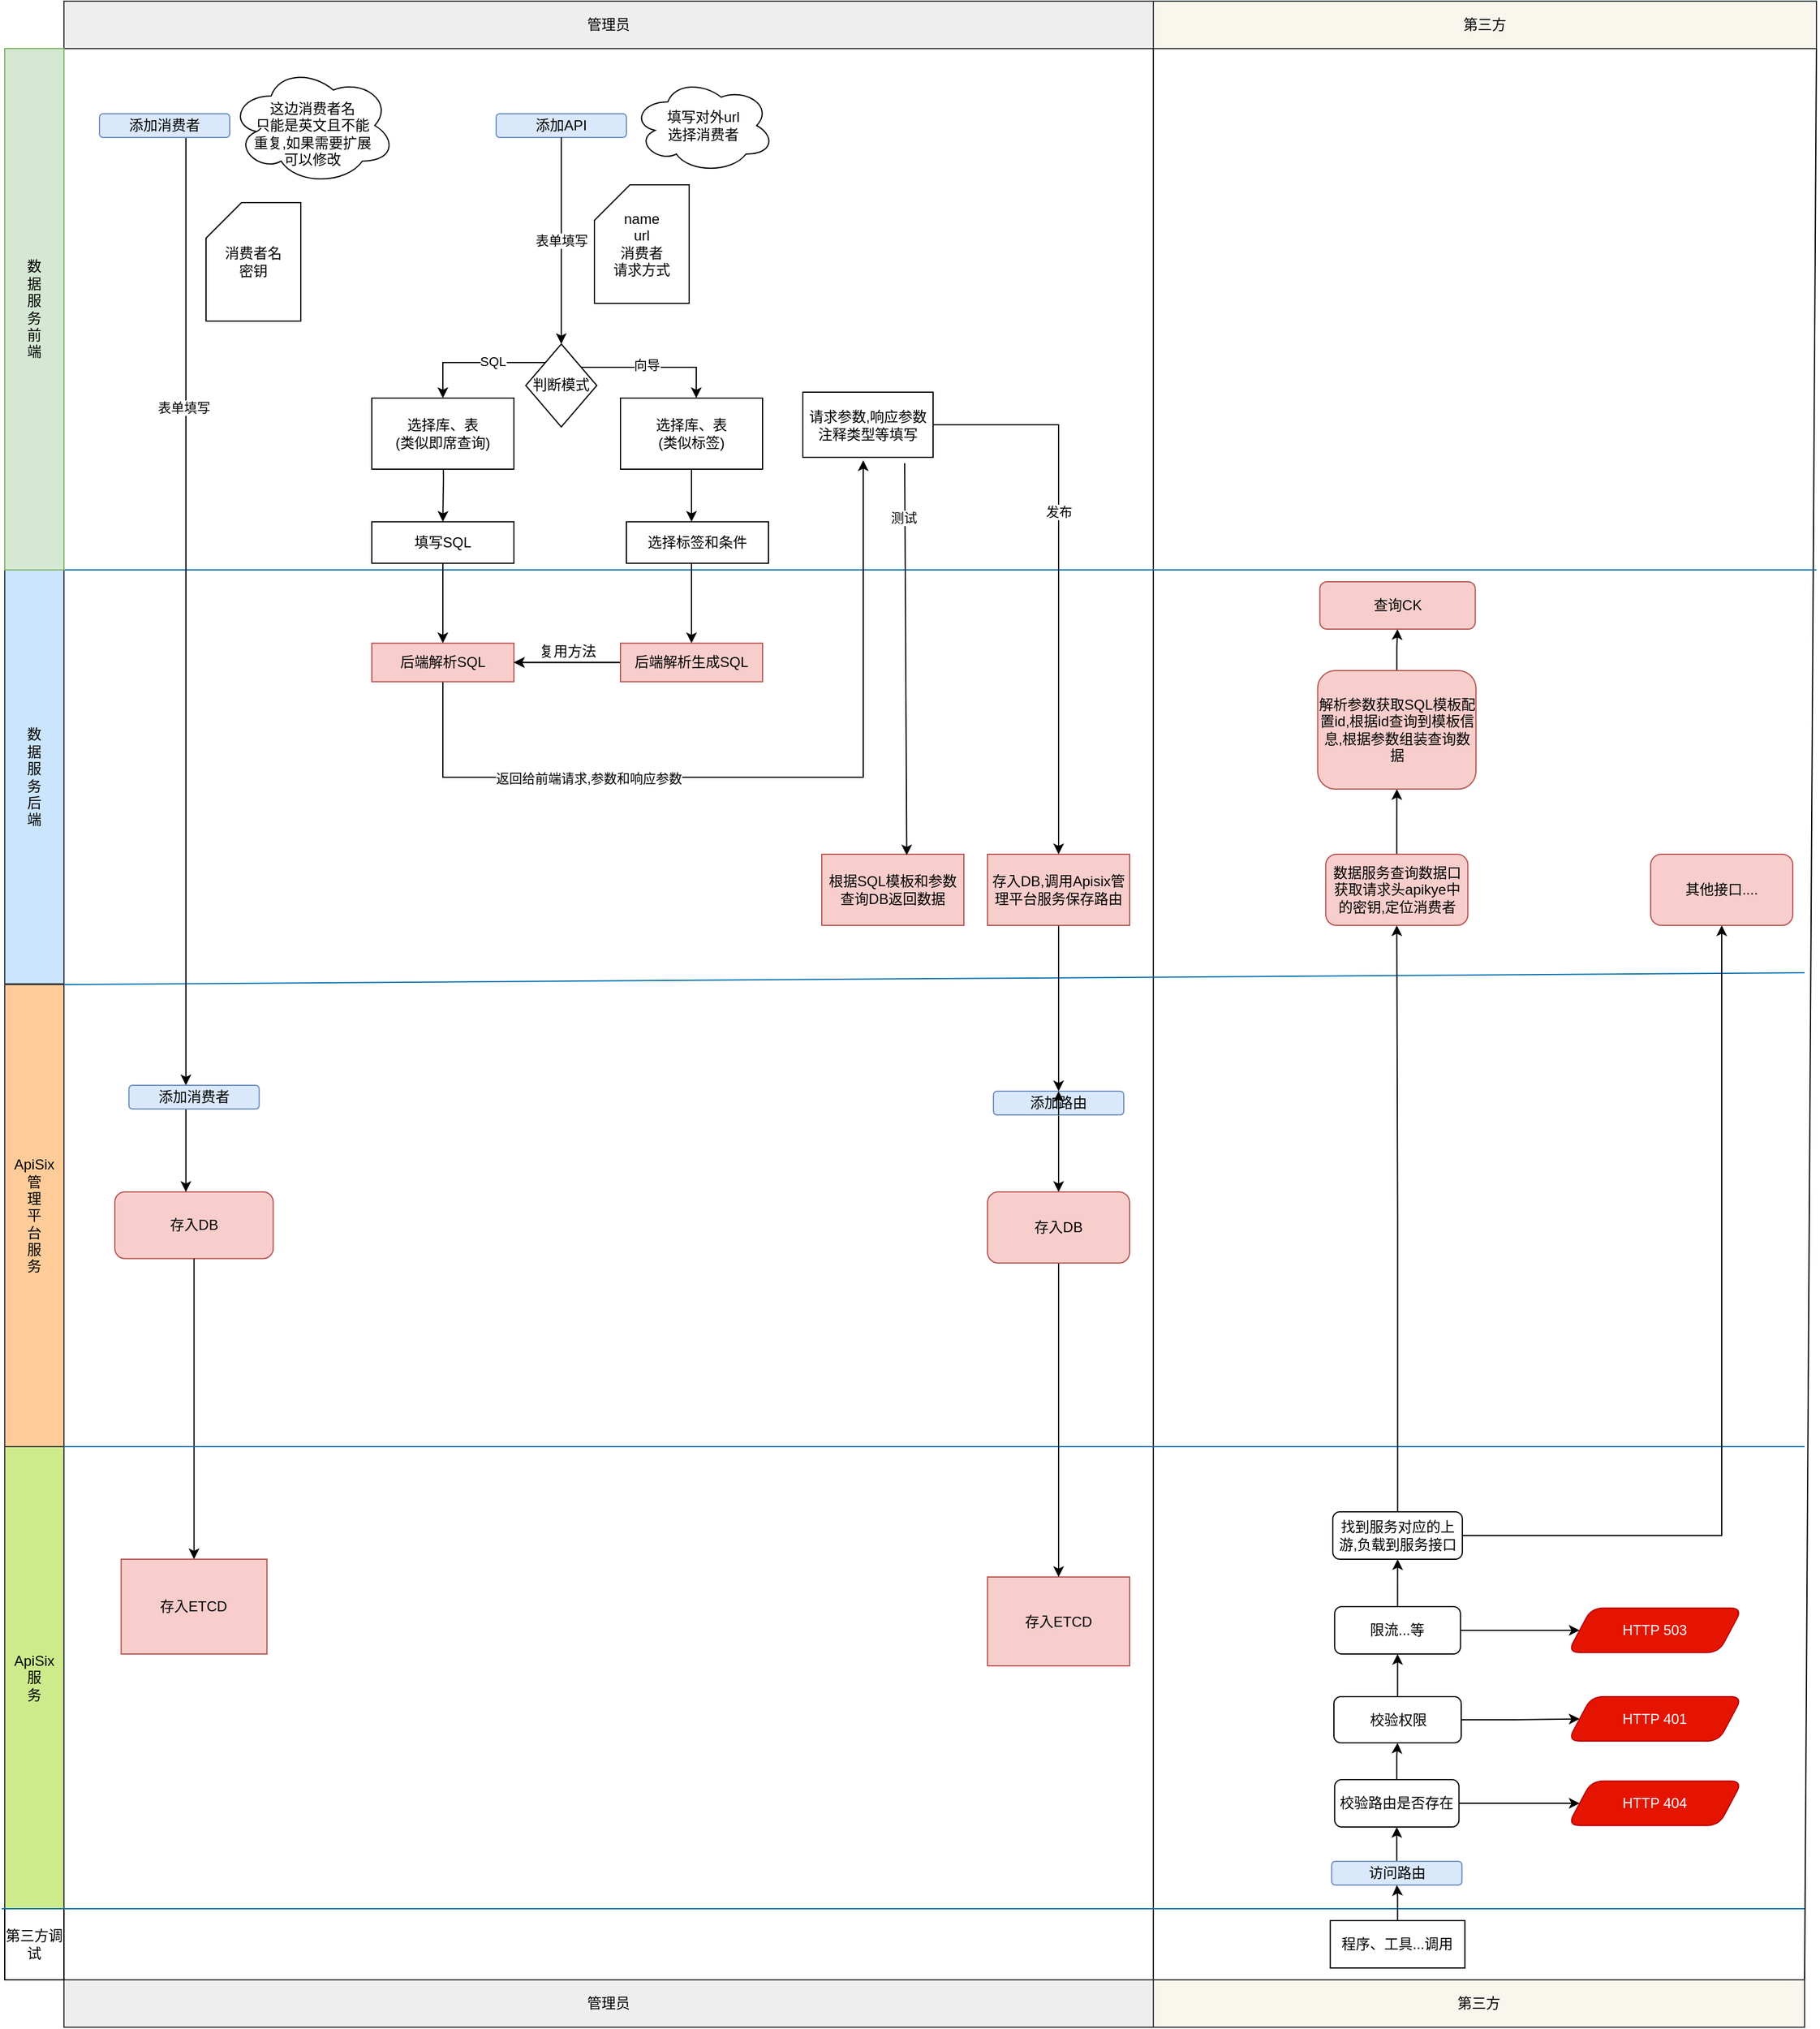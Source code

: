 <mxfile version="21.1.0" type="github">
  <diagram id="prtHgNgQTEPvFCAcTncT" name="Page-1">
    <mxGraphModel dx="1803" dy="657" grid="1" gridSize="10" guides="1" tooltips="1" connect="1" arrows="1" fold="1" page="1" pageScale="1" pageWidth="827" pageHeight="1169" math="0" shadow="0">
      <root>
        <mxCell id="0" />
        <mxCell id="1" parent="0" />
        <mxCell id="ZB7MQ0_9RwX-2OkOB3dx-78" value="" style="rounded=0;whiteSpace=wrap;html=1;" parent="1" vertex="1">
          <mxGeometry x="100" y="20" width="1480" height="40" as="geometry" />
        </mxCell>
        <mxCell id="ZB7MQ0_9RwX-2OkOB3dx-80" value="" style="rounded=0;whiteSpace=wrap;html=1;" parent="1" vertex="1">
          <mxGeometry x="50" y="60" width="50" height="1570" as="geometry" />
        </mxCell>
        <mxCell id="ZB7MQ0_9RwX-2OkOB3dx-87" value="数&lt;br&gt;据&lt;br&gt;服&lt;br&gt;务&lt;br&gt;后&lt;br&gt;端" style="rounded=0;whiteSpace=wrap;html=1;fillColor=#cce5ff;strokeColor=#36393d;" parent="1" vertex="1">
          <mxGeometry x="50" y="500" width="50" height="349.37" as="geometry" />
        </mxCell>
        <mxCell id="ZB7MQ0_9RwX-2OkOB3dx-88" value="ApiSix&lt;br&gt;管&lt;br&gt;理&lt;br&gt;平&lt;br&gt;台&lt;br&gt;服&lt;br&gt;务" style="rounded=0;whiteSpace=wrap;html=1;fillColor=#ffcc99;strokeColor=#36393d;" parent="1" vertex="1">
          <mxGeometry x="50" y="850" width="50" height="390" as="geometry" />
        </mxCell>
        <mxCell id="ZB7MQ0_9RwX-2OkOB3dx-89" value="ApiSix&lt;br&gt;服&lt;br&gt;务" style="rounded=0;whiteSpace=wrap;html=1;fillColor=#cdeb8b;strokeColor=#36393d;" parent="1" vertex="1">
          <mxGeometry x="50" y="1240" width="50" height="390" as="geometry" />
        </mxCell>
        <mxCell id="ZB7MQ0_9RwX-2OkOB3dx-172" style="edgeStyle=orthogonalEdgeStyle;rounded=0;orthogonalLoop=1;jettySize=auto;html=1;exitX=0.5;exitY=1;exitDx=0;exitDy=0;" parent="1" edge="1">
          <mxGeometry relative="1" as="geometry">
            <mxPoint x="209.88" y="921.25" as="sourcePoint" />
            <mxPoint x="209.88" y="921.25" as="targetPoint" />
          </mxGeometry>
        </mxCell>
        <mxCell id="ZB7MQ0_9RwX-2OkOB3dx-173" value="存入DB" style="whiteSpace=wrap;html=1;rounded=1;glass=0;shadow=0;fillColor=#f8cecc;strokeColor=#b85450;" parent="1" vertex="1">
          <mxGeometry x="142.99" y="1025" width="133.75" height="56.25" as="geometry" />
        </mxCell>
        <mxCell id="ZB7MQ0_9RwX-2OkOB3dx-208" value="" style="edgeStyle=orthogonalEdgeStyle;rounded=0;orthogonalLoop=1;jettySize=auto;html=1;entryX=0.5;entryY=0;entryDx=0;entryDy=0;exitX=0.5;exitY=1;exitDx=0;exitDy=0;" parent="1" source="ZB7MQ0_9RwX-2OkOB3dx-173" target="ZB7MQ0_9RwX-2OkOB3dx-206" edge="1">
          <mxGeometry relative="1" as="geometry">
            <mxPoint x="209.875" y="1285.62" as="targetPoint" />
            <mxPoint x="209.865" y="1204.25" as="sourcePoint" />
          </mxGeometry>
        </mxCell>
        <mxCell id="ZB7MQ0_9RwX-2OkOB3dx-202" value="管理员" style="rounded=0;whiteSpace=wrap;html=1;fillColor=#eeeeee;strokeColor=#36393d;" parent="1" vertex="1">
          <mxGeometry x="100" y="20" width="920" height="40" as="geometry" />
        </mxCell>
        <mxCell id="ZB7MQ0_9RwX-2OkOB3dx-204" value="第三方" style="rounded=0;whiteSpace=wrap;html=1;fillColor=#f9f7ed;strokeColor=#36393d;" parent="1" vertex="1">
          <mxGeometry x="1020" y="20" width="560" height="40" as="geometry" />
        </mxCell>
        <mxCell id="ZB7MQ0_9RwX-2OkOB3dx-206" value="存入ETCD" style="whiteSpace=wrap;html=1;rounded=0;fillColor=#f8cecc;strokeColor=#b85450;" parent="1" vertex="1">
          <mxGeometry x="148.3" y="1335" width="123.13" height="80" as="geometry" />
        </mxCell>
        <mxCell id="ZB7MQ0_9RwX-2OkOB3dx-211" value="" style="endArrow=none;html=1;rounded=0;exitX=0;exitY=0;exitDx=0;exitDy=0;" parent="1" source="CbXir0T19oJh18a0q4G_-51" edge="1">
          <mxGeometry width="50" height="50" relative="1" as="geometry">
            <mxPoint x="1020" y="1630" as="sourcePoint" />
            <mxPoint x="1020" y="60" as="targetPoint" />
          </mxGeometry>
        </mxCell>
        <mxCell id="ZB7MQ0_9RwX-2OkOB3dx-213" value="" style="endArrow=none;html=1;rounded=0;fillColor=#1ba1e2;strokeColor=#006EAF;" parent="1" edge="1">
          <mxGeometry width="50" height="50" relative="1" as="geometry">
            <mxPoint x="100" y="1240" as="sourcePoint" />
            <mxPoint x="1570" y="1240" as="targetPoint" />
          </mxGeometry>
        </mxCell>
        <mxCell id="ZB7MQ0_9RwX-2OkOB3dx-214" value="" style="endArrow=none;html=1;rounded=0;fillColor=#1ba1e2;strokeColor=#006EAF;" parent="1" edge="1">
          <mxGeometry width="50" height="50" relative="1" as="geometry">
            <mxPoint x="100" y="850" as="sourcePoint" />
            <mxPoint x="1570" y="840" as="targetPoint" />
          </mxGeometry>
        </mxCell>
        <mxCell id="ZB7MQ0_9RwX-2OkOB3dx-217" value="" style="rounded=0;whiteSpace=wrap;html=1;" parent="1" vertex="1">
          <mxGeometry x="100" y="1690" width="1470" height="40" as="geometry" />
        </mxCell>
        <mxCell id="ZB7MQ0_9RwX-2OkOB3dx-224" value="" style="edgeStyle=orthogonalEdgeStyle;rounded=0;orthogonalLoop=1;jettySize=auto;html=1;" parent="1" source="ZB7MQ0_9RwX-2OkOB3dx-222" target="ZB7MQ0_9RwX-2OkOB3dx-223" edge="1">
          <mxGeometry relative="1" as="geometry" />
        </mxCell>
        <mxCell id="ZB7MQ0_9RwX-2OkOB3dx-222" value="访问路由" style="rounded=1;whiteSpace=wrap;html=1;fillColor=#dae8fc;strokeColor=#6c8ebf;gradientColor=none;glass=0;shadow=0;" parent="1" vertex="1">
          <mxGeometry x="1170.63" y="1590" width="110" height="20" as="geometry" />
        </mxCell>
        <mxCell id="ZB7MQ0_9RwX-2OkOB3dx-226" value="" style="edgeStyle=orthogonalEdgeStyle;rounded=0;orthogonalLoop=1;jettySize=auto;html=1;" parent="1" source="ZB7MQ0_9RwX-2OkOB3dx-223" target="ZB7MQ0_9RwX-2OkOB3dx-225" edge="1">
          <mxGeometry relative="1" as="geometry" />
        </mxCell>
        <mxCell id="ZB7MQ0_9RwX-2OkOB3dx-252" value="" style="edgeStyle=orthogonalEdgeStyle;rounded=0;orthogonalLoop=1;jettySize=auto;html=1;" parent="1" source="ZB7MQ0_9RwX-2OkOB3dx-223" target="ZB7MQ0_9RwX-2OkOB3dx-251" edge="1">
          <mxGeometry relative="1" as="geometry" />
        </mxCell>
        <mxCell id="ZB7MQ0_9RwX-2OkOB3dx-223" value="校验路由是否存在" style="whiteSpace=wrap;html=1;rounded=1;glass=0;shadow=0;" parent="1" vertex="1">
          <mxGeometry x="1173.13" y="1521" width="105" height="40" as="geometry" />
        </mxCell>
        <mxCell id="ZB7MQ0_9RwX-2OkOB3dx-228" value="" style="edgeStyle=orthogonalEdgeStyle;rounded=0;orthogonalLoop=1;jettySize=auto;html=1;" parent="1" source="ZB7MQ0_9RwX-2OkOB3dx-225" target="ZB7MQ0_9RwX-2OkOB3dx-227" edge="1">
          <mxGeometry relative="1" as="geometry" />
        </mxCell>
        <mxCell id="ZB7MQ0_9RwX-2OkOB3dx-250" value="" style="edgeStyle=orthogonalEdgeStyle;rounded=0;orthogonalLoop=1;jettySize=auto;html=1;" parent="1" source="ZB7MQ0_9RwX-2OkOB3dx-225" target="ZB7MQ0_9RwX-2OkOB3dx-249" edge="1">
          <mxGeometry relative="1" as="geometry" />
        </mxCell>
        <mxCell id="ZB7MQ0_9RwX-2OkOB3dx-225" value="校验权限" style="whiteSpace=wrap;html=1;rounded=1;glass=0;shadow=0;" parent="1" vertex="1">
          <mxGeometry x="1172.5" y="1451" width="107.5" height="39" as="geometry" />
        </mxCell>
        <mxCell id="ZB7MQ0_9RwX-2OkOB3dx-230" value="" style="edgeStyle=orthogonalEdgeStyle;rounded=0;orthogonalLoop=1;jettySize=auto;html=1;" parent="1" source="ZB7MQ0_9RwX-2OkOB3dx-227" target="ZB7MQ0_9RwX-2OkOB3dx-229" edge="1">
          <mxGeometry relative="1" as="geometry" />
        </mxCell>
        <mxCell id="ZB7MQ0_9RwX-2OkOB3dx-248" value="" style="edgeStyle=orthogonalEdgeStyle;rounded=0;orthogonalLoop=1;jettySize=auto;html=1;" parent="1" source="ZB7MQ0_9RwX-2OkOB3dx-227" target="ZB7MQ0_9RwX-2OkOB3dx-247" edge="1">
          <mxGeometry relative="1" as="geometry" />
        </mxCell>
        <mxCell id="ZB7MQ0_9RwX-2OkOB3dx-227" value="限流...等" style="whiteSpace=wrap;html=1;rounded=1;glass=0;shadow=0;" parent="1" vertex="1">
          <mxGeometry x="1173.13" y="1375" width="106.25" height="40" as="geometry" />
        </mxCell>
        <mxCell id="ZB7MQ0_9RwX-2OkOB3dx-234" value="" style="edgeStyle=orthogonalEdgeStyle;rounded=0;orthogonalLoop=1;jettySize=auto;html=1;" parent="1" source="ZB7MQ0_9RwX-2OkOB3dx-229" target="ZB7MQ0_9RwX-2OkOB3dx-233" edge="1">
          <mxGeometry relative="1" as="geometry" />
        </mxCell>
        <mxCell id="ZB7MQ0_9RwX-2OkOB3dx-239" value="" style="edgeStyle=orthogonalEdgeStyle;rounded=0;orthogonalLoop=1;jettySize=auto;html=1;entryX=0.5;entryY=1;entryDx=0;entryDy=0;" parent="1" source="ZB7MQ0_9RwX-2OkOB3dx-229" target="ZB7MQ0_9RwX-2OkOB3dx-237" edge="1">
          <mxGeometry relative="1" as="geometry">
            <mxPoint x="1370.03" y="1229" as="targetPoint" />
          </mxGeometry>
        </mxCell>
        <mxCell id="ZB7MQ0_9RwX-2OkOB3dx-229" value="找到服务对应的上游,负载到服务接口" style="whiteSpace=wrap;html=1;rounded=1;glass=0;shadow=0;" parent="1" vertex="1">
          <mxGeometry x="1171.57" y="1295" width="109.38" height="40" as="geometry" />
        </mxCell>
        <mxCell id="ZB7MQ0_9RwX-2OkOB3dx-236" value="" style="edgeStyle=orthogonalEdgeStyle;rounded=0;orthogonalLoop=1;jettySize=auto;html=1;" parent="1" source="ZB7MQ0_9RwX-2OkOB3dx-233" target="ZB7MQ0_9RwX-2OkOB3dx-235" edge="1">
          <mxGeometry relative="1" as="geometry" />
        </mxCell>
        <mxCell id="ZB7MQ0_9RwX-2OkOB3dx-233" value="数据服务查询数据口&lt;br&gt;获取请求头apikye中的密钥,定位消费者" style="whiteSpace=wrap;html=1;rounded=1;glass=0;shadow=0;fillColor=#f8cecc;strokeColor=#b85450;" parent="1" vertex="1">
          <mxGeometry x="1165.625" y="740" width="120" height="60" as="geometry" />
        </mxCell>
        <mxCell id="ZB7MQ0_9RwX-2OkOB3dx-241" value="" style="edgeStyle=orthogonalEdgeStyle;rounded=0;orthogonalLoop=1;jettySize=auto;html=1;" parent="1" source="ZB7MQ0_9RwX-2OkOB3dx-235" target="ZB7MQ0_9RwX-2OkOB3dx-240" edge="1">
          <mxGeometry relative="1" as="geometry" />
        </mxCell>
        <mxCell id="ZB7MQ0_9RwX-2OkOB3dx-235" value="解析参数获取SQL模板配置id,根据id查询到模板信息,根据参数组装查询数据" style="whiteSpace=wrap;html=1;rounded=1;glass=0;shadow=0;fillColor=#f8cecc;strokeColor=#b85450;" parent="1" vertex="1">
          <mxGeometry x="1158.79" y="585" width="133.66" height="100" as="geometry" />
        </mxCell>
        <mxCell id="ZB7MQ0_9RwX-2OkOB3dx-237" value="其他接口...." style="whiteSpace=wrap;html=1;rounded=1;glass=0;shadow=0;fillColor=#f8cecc;strokeColor=#b85450;" parent="1" vertex="1">
          <mxGeometry x="1440.005" y="740" width="120" height="60" as="geometry" />
        </mxCell>
        <mxCell id="ZB7MQ0_9RwX-2OkOB3dx-240" value="查询CK" style="whiteSpace=wrap;html=1;rounded=1;glass=0;shadow=0;fillColor=#f8cecc;strokeColor=#b85450;" parent="1" vertex="1">
          <mxGeometry x="1160.64" y="510" width="131.21" height="40" as="geometry" />
        </mxCell>
        <mxCell id="ZB7MQ0_9RwX-2OkOB3dx-242" value="" style="endArrow=none;html=1;rounded=0;exitX=1;exitY=0;exitDx=0;exitDy=0;" parent="1" source="CbXir0T19oJh18a0q4G_-51" edge="1">
          <mxGeometry width="50" height="50" relative="1" as="geometry">
            <mxPoint x="1570" y="1680" as="sourcePoint" />
            <mxPoint x="1580" y="60" as="targetPoint" />
          </mxGeometry>
        </mxCell>
        <mxCell id="ZB7MQ0_9RwX-2OkOB3dx-247" value="HTTP 503" style="shape=parallelogram;perimeter=parallelogramPerimeter;whiteSpace=wrap;html=1;fixedSize=1;rounded=1;glass=0;shadow=0;fillColor=#e51400;fontColor=#ffffff;strokeColor=#B20000;" parent="1" vertex="1">
          <mxGeometry x="1370" y="1376.25" width="147.49" height="37.5" as="geometry" />
        </mxCell>
        <mxCell id="ZB7MQ0_9RwX-2OkOB3dx-249" value="HTTP 401" style="shape=parallelogram;perimeter=parallelogramPerimeter;whiteSpace=wrap;html=1;fixedSize=1;rounded=1;glass=0;shadow=0;fillColor=#e51400;fontColor=#ffffff;strokeColor=#B20000;" parent="1" vertex="1">
          <mxGeometry x="1370" y="1451" width="147.49" height="37.5" as="geometry" />
        </mxCell>
        <mxCell id="ZB7MQ0_9RwX-2OkOB3dx-251" value="HTTP 404" style="shape=parallelogram;perimeter=parallelogramPerimeter;whiteSpace=wrap;html=1;fixedSize=1;rounded=1;glass=0;shadow=0;fillColor=#e51400;fontColor=#ffffff;strokeColor=#B20000;" parent="1" vertex="1">
          <mxGeometry x="1370" y="1522.25" width="147.49" height="37.5" as="geometry" />
        </mxCell>
        <mxCell id="CbXir0T19oJh18a0q4G_-4" value="" style="endArrow=none;html=1;rounded=0;fillColor=#1ba1e2;strokeColor=#006EAF;" edge="1" parent="1">
          <mxGeometry width="50" height="50" relative="1" as="geometry">
            <mxPoint x="100" y="500" as="sourcePoint" />
            <mxPoint x="1580" y="500" as="targetPoint" />
          </mxGeometry>
        </mxCell>
        <mxCell id="CbXir0T19oJh18a0q4G_-6" value="数&lt;br&gt;据&lt;br&gt;服&lt;br&gt;务&lt;br&gt;前&lt;br&gt;端" style="rounded=0;whiteSpace=wrap;html=1;fillColor=#d5e8d4;strokeColor=#82b366;" vertex="1" parent="1">
          <mxGeometry x="50" y="60" width="50" height="440" as="geometry" />
        </mxCell>
        <mxCell id="CbXir0T19oJh18a0q4G_-39" value="" style="edgeStyle=orthogonalEdgeStyle;rounded=0;orthogonalLoop=1;jettySize=auto;html=1;" edge="1" parent="1" source="CbXir0T19oJh18a0q4G_-34" target="CbXir0T19oJh18a0q4G_-47">
          <mxGeometry relative="1" as="geometry">
            <mxPoint x="183" y="305" as="targetPoint" />
            <Array as="points">
              <mxPoint x="203" y="705" />
              <mxPoint x="203" y="705" />
            </Array>
          </mxGeometry>
        </mxCell>
        <mxCell id="CbXir0T19oJh18a0q4G_-49" value="表单填写" style="edgeLabel;html=1;align=center;verticalAlign=middle;resizable=0;points=[];" vertex="1" connectable="0" parent="CbXir0T19oJh18a0q4G_-39">
          <mxGeometry x="-0.43" y="-2" relative="1" as="geometry">
            <mxPoint as="offset" />
          </mxGeometry>
        </mxCell>
        <mxCell id="CbXir0T19oJh18a0q4G_-34" value="添加消费者" style="rounded=1;whiteSpace=wrap;html=1;fillColor=#dae8fc;strokeColor=#6c8ebf;gradientColor=none;glass=0;shadow=0;" vertex="1" parent="1">
          <mxGeometry x="130" y="115" width="110" height="20" as="geometry" />
        </mxCell>
        <mxCell id="CbXir0T19oJh18a0q4G_-45" value="消费者名&lt;br style=&quot;border-color: var(--border-color);&quot;&gt;密钥" style="shape=card;whiteSpace=wrap;html=1;" vertex="1" parent="1">
          <mxGeometry x="220" y="190" width="80" height="100" as="geometry" />
        </mxCell>
        <mxCell id="CbXir0T19oJh18a0q4G_-48" value="" style="edgeStyle=orthogonalEdgeStyle;rounded=0;orthogonalLoop=1;jettySize=auto;html=1;" edge="1" parent="1" source="CbXir0T19oJh18a0q4G_-47" target="ZB7MQ0_9RwX-2OkOB3dx-173">
          <mxGeometry relative="1" as="geometry">
            <Array as="points">
              <mxPoint x="203" y="975" />
              <mxPoint x="203" y="975" />
            </Array>
          </mxGeometry>
        </mxCell>
        <mxCell id="CbXir0T19oJh18a0q4G_-47" value="添加消费者" style="rounded=1;whiteSpace=wrap;html=1;fillColor=#dae8fc;strokeColor=#6c8ebf;gradientColor=none;glass=0;shadow=0;" vertex="1" parent="1">
          <mxGeometry x="154.87" y="935" width="110" height="20" as="geometry" />
        </mxCell>
        <mxCell id="CbXir0T19oJh18a0q4G_-50" value="管理员" style="rounded=0;whiteSpace=wrap;html=1;fillColor=#eeeeee;strokeColor=#36393d;" vertex="1" parent="1">
          <mxGeometry x="100" y="1690" width="920" height="40" as="geometry" />
        </mxCell>
        <mxCell id="CbXir0T19oJh18a0q4G_-51" value="第三方" style="rounded=0;whiteSpace=wrap;html=1;fillColor=#f9f7ed;strokeColor=#36393d;" vertex="1" parent="1">
          <mxGeometry x="1020" y="1690" width="550" height="40" as="geometry" />
        </mxCell>
        <mxCell id="CbXir0T19oJh18a0q4G_-54" value="第三方调试" style="rounded=0;whiteSpace=wrap;html=1;" vertex="1" parent="1">
          <mxGeometry x="50" y="1630" width="50" height="60" as="geometry" />
        </mxCell>
        <mxCell id="CbXir0T19oJh18a0q4G_-55" value="" style="endArrow=none;html=1;rounded=0;fillColor=#1ba1e2;strokeColor=#006EAF;" edge="1" parent="1">
          <mxGeometry width="50" height="50" relative="1" as="geometry">
            <mxPoint x="47.49" y="1630" as="sourcePoint" />
            <mxPoint x="1570" y="1630" as="targetPoint" />
          </mxGeometry>
        </mxCell>
        <mxCell id="CbXir0T19oJh18a0q4G_-62" value="" style="edgeStyle=orthogonalEdgeStyle;rounded=0;orthogonalLoop=1;jettySize=auto;html=1;entryX=0.5;entryY=1;entryDx=0;entryDy=0;" edge="1" parent="1" source="CbXir0T19oJh18a0q4G_-56" target="ZB7MQ0_9RwX-2OkOB3dx-222">
          <mxGeometry relative="1" as="geometry">
            <mxPoint x="1108.833" y="1580" as="targetPoint" />
          </mxGeometry>
        </mxCell>
        <mxCell id="CbXir0T19oJh18a0q4G_-56" value="程序、工具...调用" style="whiteSpace=wrap;html=1;" vertex="1" parent="1">
          <mxGeometry x="1169.39" y="1640" width="113.74" height="40" as="geometry" />
        </mxCell>
        <mxCell id="CbXir0T19oJh18a0q4G_-182" value="" style="edgeStyle=orthogonalEdgeStyle;rounded=0;orthogonalLoop=1;jettySize=auto;html=1;exitX=1;exitY=0;exitDx=0;exitDy=0;" edge="1" parent="1" source="CbXir0T19oJh18a0q4G_-186">
          <mxGeometry relative="1" as="geometry">
            <Array as="points">
              <mxPoint x="535" y="329" />
              <mxPoint x="634" y="329" />
            </Array>
            <mxPoint x="634" y="355" as="targetPoint" />
          </mxGeometry>
        </mxCell>
        <mxCell id="CbXir0T19oJh18a0q4G_-183" value="向导" style="edgeLabel;html=1;align=center;verticalAlign=middle;resizable=0;points=[];" vertex="1" connectable="0" parent="CbXir0T19oJh18a0q4G_-182">
          <mxGeometry x="-0.077" y="1" relative="1" as="geometry">
            <mxPoint y="-1" as="offset" />
          </mxGeometry>
        </mxCell>
        <mxCell id="CbXir0T19oJh18a0q4G_-184" value="" style="edgeStyle=orthogonalEdgeStyle;rounded=0;orthogonalLoop=1;jettySize=auto;html=1;entryX=0.5;entryY=0;entryDx=0;entryDy=0;" edge="1" parent="1" source="CbXir0T19oJh18a0q4G_-186" target="CbXir0T19oJh18a0q4G_-214">
          <mxGeometry relative="1" as="geometry">
            <mxPoint x="364" y="315" as="targetPoint" />
            <Array as="points">
              <mxPoint x="420" y="325" />
            </Array>
          </mxGeometry>
        </mxCell>
        <mxCell id="CbXir0T19oJh18a0q4G_-185" value="SQL" style="edgeLabel;html=1;align=center;verticalAlign=middle;resizable=0;points=[];" vertex="1" connectable="0" parent="CbXir0T19oJh18a0q4G_-184">
          <mxGeometry x="-0.233" y="-1" relative="1" as="geometry">
            <mxPoint as="offset" />
          </mxGeometry>
        </mxCell>
        <mxCell id="CbXir0T19oJh18a0q4G_-186" value="&lt;font face=&quot;Comic Sans MS&quot;&gt;判断模式&lt;/font&gt;" style="rhombus;whiteSpace=wrap;html=1;rounded=0;" vertex="1" parent="1">
          <mxGeometry x="490" y="309.37" width="60" height="70" as="geometry" />
        </mxCell>
        <mxCell id="CbXir0T19oJh18a0q4G_-187" value="" style="edgeStyle=orthogonalEdgeStyle;rounded=0;orthogonalLoop=1;jettySize=auto;html=1;" edge="1" parent="1" target="CbXir0T19oJh18a0q4G_-191">
          <mxGeometry relative="1" as="geometry">
            <mxPoint x="420" y="384.37" as="sourcePoint" />
          </mxGeometry>
        </mxCell>
        <mxCell id="CbXir0T19oJh18a0q4G_-188" value="" style="edgeStyle=orthogonalEdgeStyle;rounded=0;orthogonalLoop=1;jettySize=auto;html=1;exitX=0.5;exitY=1;exitDx=0;exitDy=0;" edge="1" parent="1" source="CbXir0T19oJh18a0q4G_-215">
          <mxGeometry relative="1" as="geometry">
            <mxPoint x="630" y="459.37" as="targetPoint" />
            <mxPoint x="630" y="425" as="sourcePoint" />
          </mxGeometry>
        </mxCell>
        <mxCell id="CbXir0T19oJh18a0q4G_-189" value="填写对外url&lt;br&gt;选择消费者" style="ellipse;shape=cloud;whiteSpace=wrap;html=1;" vertex="1" parent="1">
          <mxGeometry x="580" y="85" width="120" height="80" as="geometry" />
        </mxCell>
        <mxCell id="CbXir0T19oJh18a0q4G_-190" value="" style="edgeStyle=orthogonalEdgeStyle;rounded=0;orthogonalLoop=1;jettySize=auto;html=1;" edge="1" parent="1" source="CbXir0T19oJh18a0q4G_-191" target="CbXir0T19oJh18a0q4G_-196">
          <mxGeometry relative="1" as="geometry" />
        </mxCell>
        <mxCell id="CbXir0T19oJh18a0q4G_-191" value="填写SQL" style="whiteSpace=wrap;html=1;rounded=0;" vertex="1" parent="1">
          <mxGeometry x="360" y="459.37" width="120" height="35" as="geometry" />
        </mxCell>
        <mxCell id="CbXir0T19oJh18a0q4G_-192" value="" style="edgeStyle=orthogonalEdgeStyle;rounded=0;orthogonalLoop=1;jettySize=auto;html=1;" edge="1" parent="1">
          <mxGeometry relative="1" as="geometry">
            <mxPoint x="630" y="494.37" as="sourcePoint" />
            <mxPoint x="630" y="561.87" as="targetPoint" />
          </mxGeometry>
        </mxCell>
        <mxCell id="CbXir0T19oJh18a0q4G_-193" value="选择标签和条件" style="whiteSpace=wrap;html=1;rounded=0;" vertex="1" parent="1">
          <mxGeometry x="575" y="459.37" width="120" height="35" as="geometry" />
        </mxCell>
        <mxCell id="CbXir0T19oJh18a0q4G_-194" value="" style="edgeStyle=orthogonalEdgeStyle;rounded=0;orthogonalLoop=1;jettySize=auto;html=1;entryX=0.468;entryY=1.046;entryDx=0;entryDy=0;entryPerimeter=0;" edge="1" parent="1" source="CbXir0T19oJh18a0q4G_-196" target="CbXir0T19oJh18a0q4G_-218">
          <mxGeometry relative="1" as="geometry">
            <mxPoint x="814" y="425" as="targetPoint" />
            <Array as="points">
              <mxPoint x="420" y="675" />
              <mxPoint x="775" y="675" />
              <mxPoint x="775" y="408" />
            </Array>
          </mxGeometry>
        </mxCell>
        <mxCell id="CbXir0T19oJh18a0q4G_-195" value="返回给前端请求,参数和响应参数" style="edgeLabel;html=1;align=center;verticalAlign=middle;resizable=0;points=[];" vertex="1" connectable="0" parent="CbXir0T19oJh18a0q4G_-194">
          <mxGeometry x="-0.421" y="-1" relative="1" as="geometry">
            <mxPoint as="offset" />
          </mxGeometry>
        </mxCell>
        <mxCell id="CbXir0T19oJh18a0q4G_-196" value="后端解析SQL" style="whiteSpace=wrap;html=1;rounded=0;fillColor=#f8cecc;strokeColor=#b85450;" vertex="1" parent="1">
          <mxGeometry x="360" y="561.87" width="120" height="32.5" as="geometry" />
        </mxCell>
        <mxCell id="CbXir0T19oJh18a0q4G_-197" value="" style="edgeStyle=orthogonalEdgeStyle;rounded=0;orthogonalLoop=1;jettySize=auto;html=1;" edge="1" parent="1" source="CbXir0T19oJh18a0q4G_-199" target="CbXir0T19oJh18a0q4G_-196">
          <mxGeometry relative="1" as="geometry" />
        </mxCell>
        <mxCell id="CbXir0T19oJh18a0q4G_-198" value="" style="edgeStyle=orthogonalEdgeStyle;rounded=0;orthogonalLoop=1;jettySize=auto;html=1;" edge="1" parent="1" source="CbXir0T19oJh18a0q4G_-199" target="CbXir0T19oJh18a0q4G_-196">
          <mxGeometry relative="1" as="geometry" />
        </mxCell>
        <mxCell id="CbXir0T19oJh18a0q4G_-199" value="后端解析生成SQL" style="whiteSpace=wrap;html=1;rounded=0;fillColor=#f8cecc;strokeColor=#b85450;" vertex="1" parent="1">
          <mxGeometry x="570" y="561.87" width="120" height="32.5" as="geometry" />
        </mxCell>
        <mxCell id="CbXir0T19oJh18a0q4G_-200" value="添加API" style="rounded=1;whiteSpace=wrap;html=1;fillColor=#dae8fc;strokeColor=#6c8ebf;gradientColor=none;glass=0;shadow=0;" vertex="1" parent="1">
          <mxGeometry x="465" y="115" width="110" height="20" as="geometry" />
        </mxCell>
        <mxCell id="CbXir0T19oJh18a0q4G_-201" value="复用方法" style="text;html=1;align=center;verticalAlign=middle;resizable=0;points=[];autosize=1;strokeColor=none;fillColor=none;" vertex="1" parent="1">
          <mxGeometry x="490" y="554.37" width="70" height="30" as="geometry" />
        </mxCell>
        <mxCell id="CbXir0T19oJh18a0q4G_-202" value="" style="edgeStyle=orthogonalEdgeStyle;rounded=0;orthogonalLoop=1;jettySize=auto;html=1;" edge="1" parent="1" source="CbXir0T19oJh18a0q4G_-203" target="CbXir0T19oJh18a0q4G_-211">
          <mxGeometry relative="1" as="geometry" />
        </mxCell>
        <mxCell id="CbXir0T19oJh18a0q4G_-203" value="存入DB,调用Apisix管理平台&lt;span style=&quot;border-color: var(--border-color); text-align: left; background-color: initial;&quot; class=&quot;custom-cursor-default-hover&quot;&gt;服务保存路由&lt;/span&gt;" style="whiteSpace=wrap;html=1;rounded=0;fillColor=#f8cecc;strokeColor=#b85450;" vertex="1" parent="1">
          <mxGeometry x="880" y="740" width="120" height="60" as="geometry" />
        </mxCell>
        <mxCell id="CbXir0T19oJh18a0q4G_-204" value="存入ETCD" style="whiteSpace=wrap;html=1;rounded=0;fillColor=#f8cecc;strokeColor=#b85450;" vertex="1" parent="1">
          <mxGeometry x="880" y="1350" width="120" height="75" as="geometry" />
        </mxCell>
        <mxCell id="CbXir0T19oJh18a0q4G_-209" value="表单填写" style="edgeStyle=orthogonalEdgeStyle;rounded=0;orthogonalLoop=1;jettySize=auto;html=1;exitX=0.5;exitY=1;exitDx=0;exitDy=0;" edge="1" parent="1" source="CbXir0T19oJh18a0q4G_-200" target="CbXir0T19oJh18a0q4G_-186">
          <mxGeometry x="-0.002" relative="1" as="geometry">
            <mxPoint x="520" y="255" as="sourcePoint" />
            <Array as="points">
              <mxPoint x="520" y="225" />
              <mxPoint x="520" y="225" />
            </Array>
            <mxPoint as="offset" />
          </mxGeometry>
        </mxCell>
        <mxCell id="CbXir0T19oJh18a0q4G_-210" value="" style="edgeStyle=orthogonalEdgeStyle;rounded=0;orthogonalLoop=1;jettySize=auto;html=1;" edge="1" parent="1" source="CbXir0T19oJh18a0q4G_-211" target="CbXir0T19oJh18a0q4G_-213">
          <mxGeometry relative="1" as="geometry" />
        </mxCell>
        <mxCell id="CbXir0T19oJh18a0q4G_-211" value="添加路由" style="rounded=1;whiteSpace=wrap;html=1;fillColor=#dae8fc;strokeColor=#6c8ebf;gradientColor=none;glass=0;shadow=0;" vertex="1" parent="1">
          <mxGeometry x="885" y="940" width="110" height="20" as="geometry" />
        </mxCell>
        <mxCell id="CbXir0T19oJh18a0q4G_-212" value="" style="edgeStyle=orthogonalEdgeStyle;rounded=0;orthogonalLoop=1;jettySize=auto;html=1;entryX=0.5;entryY=0;entryDx=0;entryDy=0;" edge="1" parent="1" source="CbXir0T19oJh18a0q4G_-213" target="CbXir0T19oJh18a0q4G_-204">
          <mxGeometry relative="1" as="geometry">
            <mxPoint x="661" y="1260" as="targetPoint" />
          </mxGeometry>
        </mxCell>
        <mxCell id="CbXir0T19oJh18a0q4G_-213" value="存入DB" style="whiteSpace=wrap;html=1;rounded=1;glass=0;shadow=0;fillColor=#f8cecc;strokeColor=#b85450;" vertex="1" parent="1">
          <mxGeometry x="880" y="1025" width="120" height="60" as="geometry" />
        </mxCell>
        <mxCell id="CbXir0T19oJh18a0q4G_-214" value="选择库、表&lt;br&gt;(类似即席查询)" style="whiteSpace=wrap;html=1;rounded=0;" vertex="1" parent="1">
          <mxGeometry x="360" y="355" width="120" height="60" as="geometry" />
        </mxCell>
        <mxCell id="CbXir0T19oJh18a0q4G_-215" value="选择库、表&lt;br&gt;(类似标签)" style="whiteSpace=wrap;html=1;rounded=0;" vertex="1" parent="1">
          <mxGeometry x="570" y="355" width="120" height="60" as="geometry" />
        </mxCell>
        <mxCell id="CbXir0T19oJh18a0q4G_-216" value="name&lt;br style=&quot;border-color: var(--border-color);&quot;&gt;url&lt;br style=&quot;border-color: var(--border-color);&quot;&gt;消费者&lt;br style=&quot;border-color: var(--border-color);&quot;&gt;请求方式" style="shape=card;whiteSpace=wrap;html=1;" vertex="1" parent="1">
          <mxGeometry x="548" y="175" width="80" height="100" as="geometry" />
        </mxCell>
        <mxCell id="CbXir0T19oJh18a0q4G_-217" value="" style="edgeStyle=orthogonalEdgeStyle;rounded=0;orthogonalLoop=1;jettySize=auto;html=1;entryX=0.5;entryY=0;entryDx=0;entryDy=0;exitX=1;exitY=0.5;exitDx=0;exitDy=0;" edge="1" parent="1" source="CbXir0T19oJh18a0q4G_-218" target="CbXir0T19oJh18a0q4G_-203">
          <mxGeometry relative="1" as="geometry">
            <mxPoint x="920.022" y="377.522" as="targetPoint" />
          </mxGeometry>
        </mxCell>
        <mxCell id="CbXir0T19oJh18a0q4G_-225" value="发布" style="edgeLabel;html=1;align=center;verticalAlign=middle;resizable=0;points=[];" vertex="1" connectable="0" parent="CbXir0T19oJh18a0q4G_-217">
          <mxGeometry x="-0.305" relative="1" as="geometry">
            <mxPoint y="16" as="offset" />
          </mxGeometry>
        </mxCell>
        <mxCell id="CbXir0T19oJh18a0q4G_-218" value="请求参数,响应参数&lt;br&gt;注释类型等填写" style="rounded=0;whiteSpace=wrap;html=1;" vertex="1" parent="1">
          <mxGeometry x="724" y="350" width="110" height="55" as="geometry" />
        </mxCell>
        <mxCell id="CbXir0T19oJh18a0q4G_-220" value="根据SQL模板和参数&lt;br&gt;查询DB返回数据" style="whiteSpace=wrap;html=1;rounded=0;fillColor=#f8cecc;strokeColor=#b85450;" vertex="1" parent="1">
          <mxGeometry x="740" y="740" width="120" height="60" as="geometry" />
        </mxCell>
        <mxCell id="CbXir0T19oJh18a0q4G_-233" value="&lt;br style=&quot;border-color: var(--border-color);&quot;&gt;这边消费者名&lt;br style=&quot;border-color: var(--border-color);&quot;&gt;&lt;span style=&quot;border-color: var(--border-color);&quot;&gt;只能是英文且不能&lt;/span&gt;&lt;br style=&quot;border-color: var(--border-color);&quot;&gt;&lt;span style=&quot;border-color: var(--border-color); float: none; display: inline !important;&quot; class=&quot;custom-cursor-default-hover&quot;&gt;重复,如果需要扩展&lt;/span&gt;&lt;br style=&quot;border-color: var(--border-color);&quot;&gt;&lt;span style=&quot;border-color: var(--border-color); float: none; display: inline !important;&quot; class=&quot;custom-cursor-default-hover&quot;&gt;可以修改&lt;/span&gt;" style="ellipse;shape=cloud;whiteSpace=wrap;html=1;" vertex="1" parent="1">
          <mxGeometry x="240" y="75" width="140" height="100" as="geometry" />
        </mxCell>
        <mxCell id="CbXir0T19oJh18a0q4G_-234" style="edgeStyle=orthogonalEdgeStyle;rounded=0;orthogonalLoop=1;jettySize=auto;html=1;exitX=0.5;exitY=1;exitDx=0;exitDy=0;entryX=0.5;entryY=0;entryDx=0;entryDy=0;" edge="1" parent="1" source="CbXir0T19oJh18a0q4G_-211" target="CbXir0T19oJh18a0q4G_-211">
          <mxGeometry relative="1" as="geometry" />
        </mxCell>
        <mxCell id="CbXir0T19oJh18a0q4G_-237" value="" style="endArrow=classic;html=1;rounded=0;entryX=0.598;entryY=0.014;entryDx=0;entryDy=0;entryPerimeter=0;" edge="1" parent="1" target="CbXir0T19oJh18a0q4G_-220">
          <mxGeometry width="50" height="50" relative="1" as="geometry">
            <mxPoint x="810" y="410" as="sourcePoint" />
            <mxPoint x="860" y="360" as="targetPoint" />
          </mxGeometry>
        </mxCell>
        <mxCell id="CbXir0T19oJh18a0q4G_-238" value="测试" style="edgeLabel;html=1;align=center;verticalAlign=middle;resizable=0;points=[];" vertex="1" connectable="0" parent="CbXir0T19oJh18a0q4G_-237">
          <mxGeometry x="-0.759" y="-1" relative="1" as="geometry">
            <mxPoint y="6" as="offset" />
          </mxGeometry>
        </mxCell>
      </root>
    </mxGraphModel>
  </diagram>
</mxfile>
